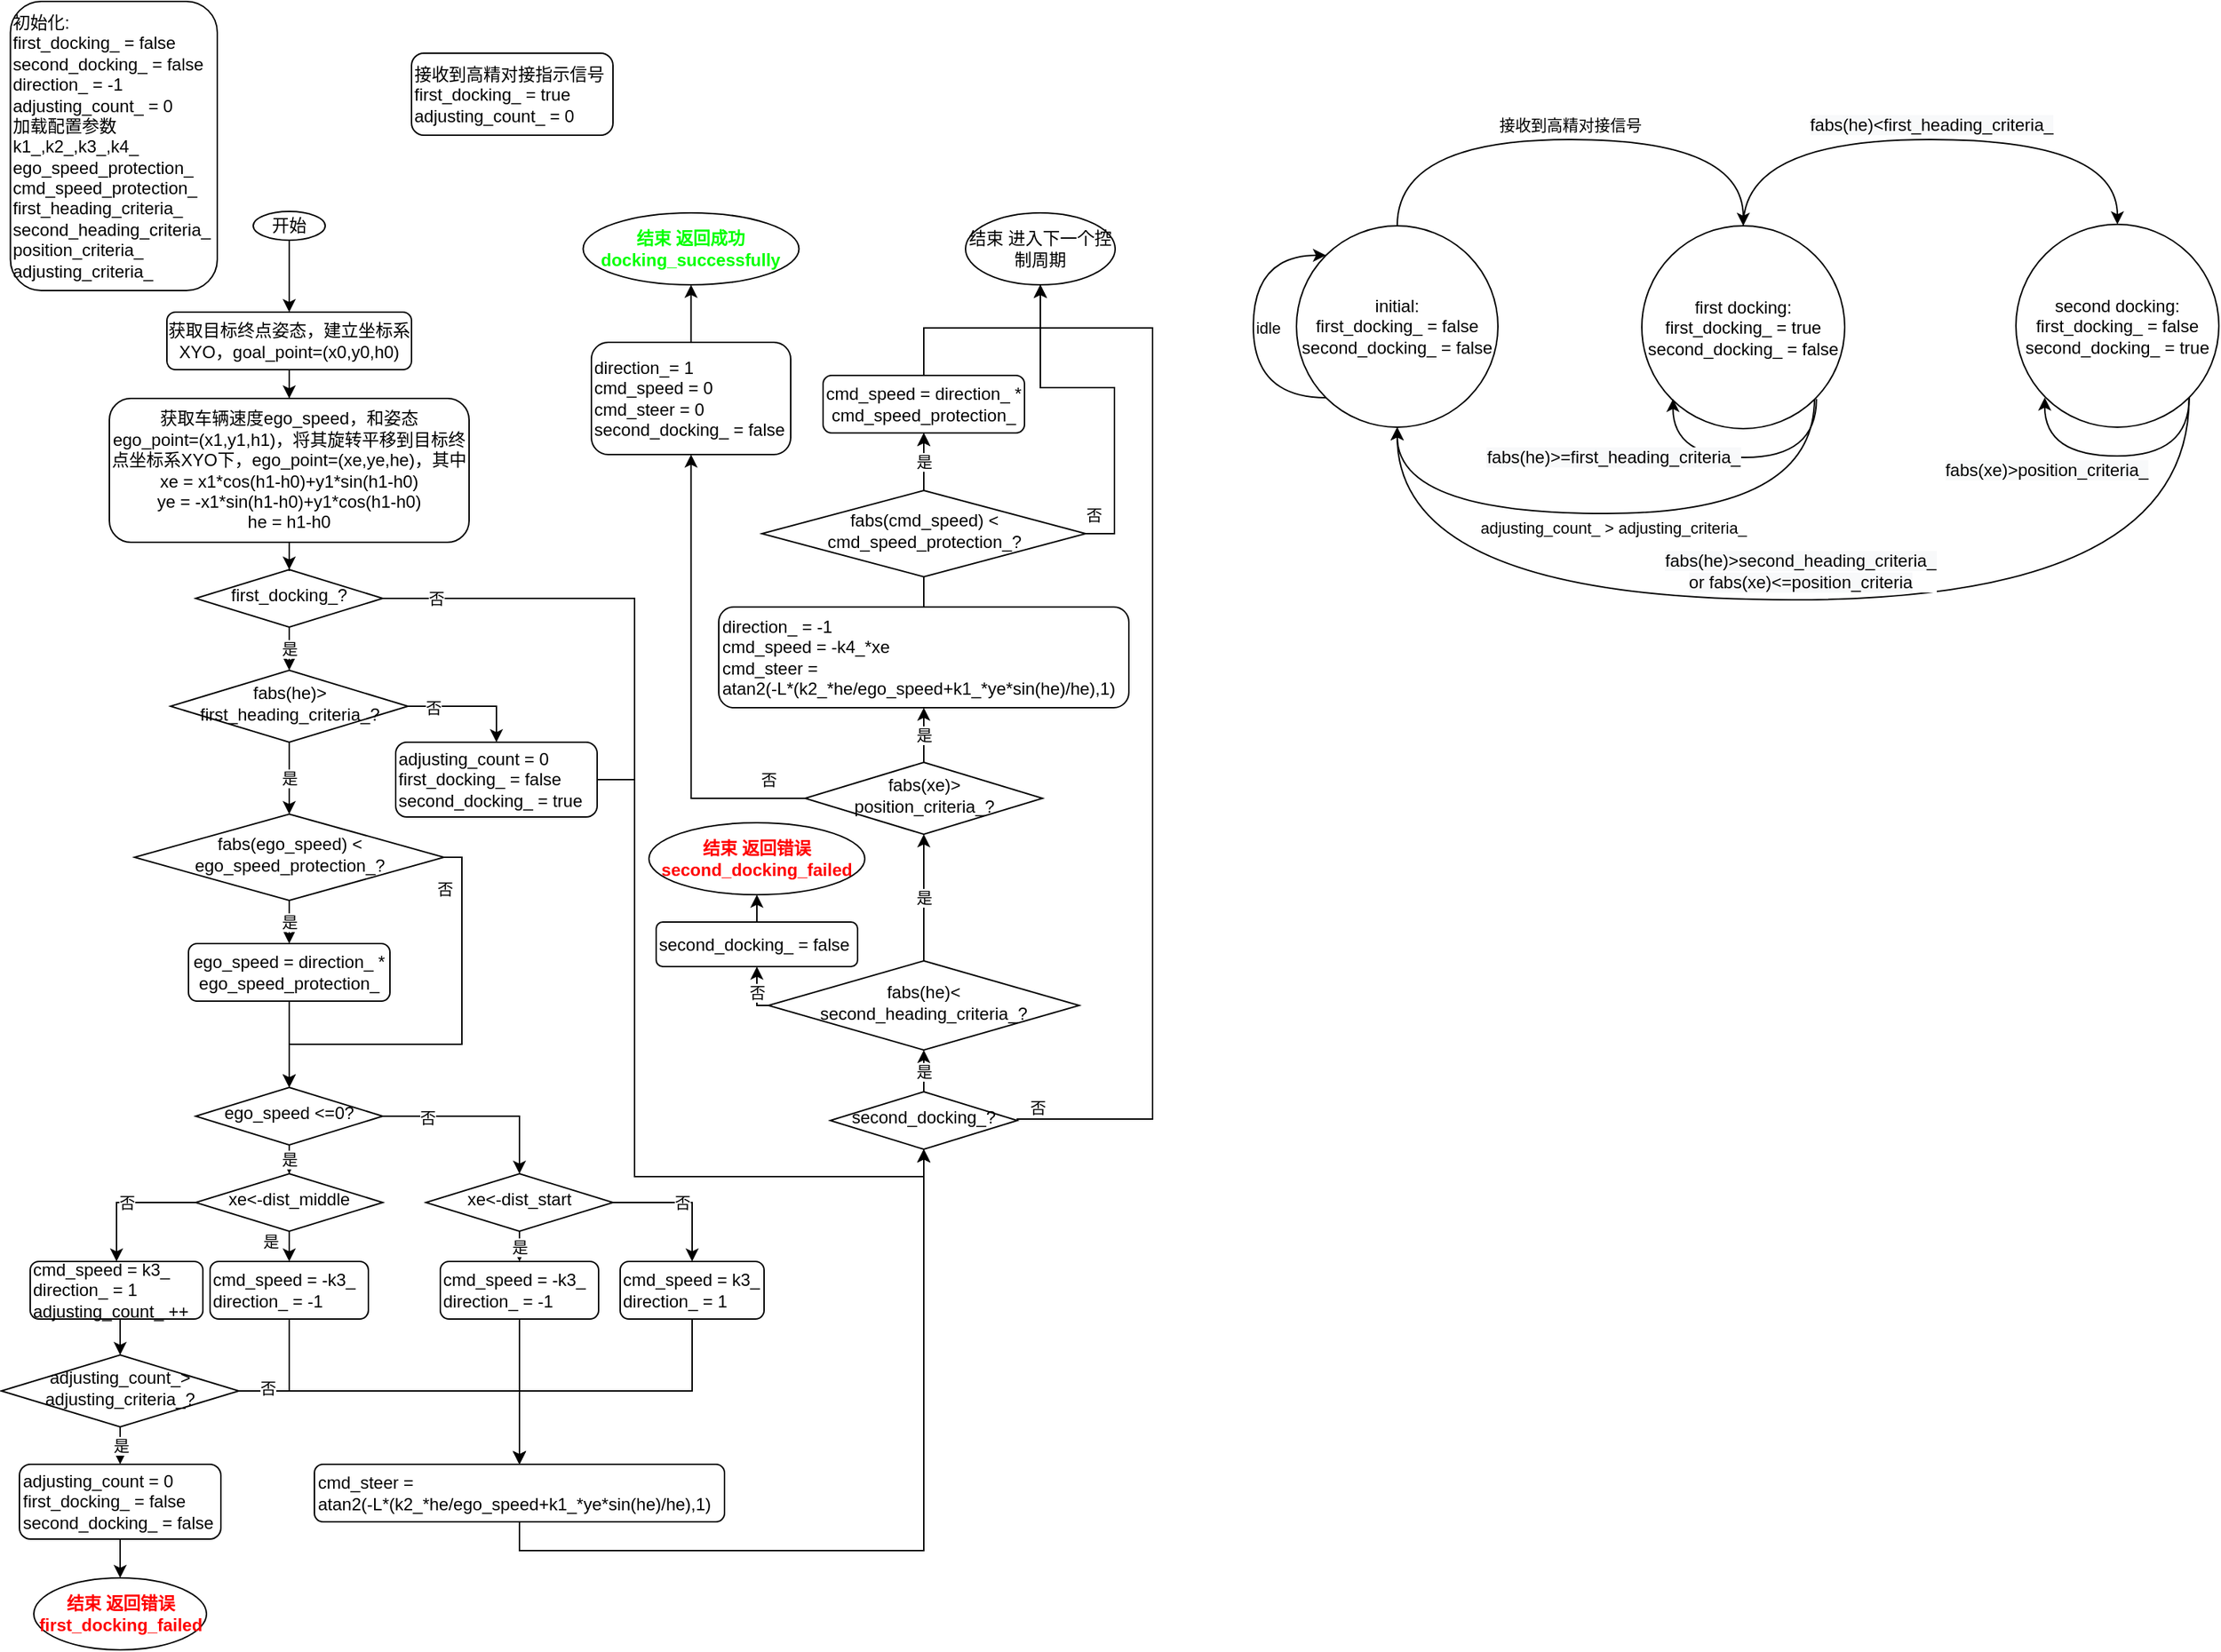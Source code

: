 <mxfile version="20.2.0" type="github">
  <diagram id="C5RBs43oDa-KdzZeNtuy" name="Page-1">
    <mxGraphModel dx="1435" dy="814" grid="1" gridSize="10" guides="1" tooltips="1" connect="1" arrows="1" fold="1" page="1" pageScale="1" pageWidth="827" pageHeight="1169" math="0" shadow="0">
      <root>
        <mxCell id="WIyWlLk6GJQsqaUBKTNV-0" />
        <mxCell id="WIyWlLk6GJQsqaUBKTNV-1" parent="WIyWlLk6GJQsqaUBKTNV-0" />
        <mxCell id="S02CySSfXvLz46jKatXd-92" style="edgeStyle=orthogonalEdgeStyle;rounded=0;orthogonalLoop=1;jettySize=auto;html=1;entryX=0.5;entryY=0;entryDx=0;entryDy=0;" edge="1" parent="WIyWlLk6GJQsqaUBKTNV-1" source="WIyWlLk6GJQsqaUBKTNV-3" target="S02CySSfXvLz46jKatXd-3">
          <mxGeometry relative="1" as="geometry" />
        </mxCell>
        <mxCell id="WIyWlLk6GJQsqaUBKTNV-3" value="获取目标终点姿态，建立坐标系XYO，goal_point=(x0,y0,h0)" style="rounded=1;whiteSpace=wrap;html=1;fontSize=12;glass=0;strokeWidth=1;shadow=0;" parent="WIyWlLk6GJQsqaUBKTNV-1" vertex="1">
          <mxGeometry x="115" y="220" width="170" height="40" as="geometry" />
        </mxCell>
        <mxCell id="S02CySSfXvLz46jKatXd-36" value="是" style="edgeStyle=orthogonalEdgeStyle;rounded=0;orthogonalLoop=1;jettySize=auto;html=1;entryX=0.5;entryY=0;entryDx=0;entryDy=0;" edge="1" parent="WIyWlLk6GJQsqaUBKTNV-1" source="S02CySSfXvLz46jKatXd-0" target="S02CySSfXvLz46jKatXd-5">
          <mxGeometry relative="1" as="geometry" />
        </mxCell>
        <mxCell id="S02CySSfXvLz46jKatXd-76" style="edgeStyle=orthogonalEdgeStyle;rounded=0;orthogonalLoop=1;jettySize=auto;html=1;exitX=1;exitY=0.5;exitDx=0;exitDy=0;entryX=0.5;entryY=1;entryDx=0;entryDy=0;" edge="1" parent="WIyWlLk6GJQsqaUBKTNV-1" source="S02CySSfXvLz46jKatXd-0" target="S02CySSfXvLz46jKatXd-22">
          <mxGeometry relative="1" as="geometry">
            <Array as="points">
              <mxPoint x="440" y="419" />
              <mxPoint x="440" y="821" />
              <mxPoint x="641" y="821" />
            </Array>
          </mxGeometry>
        </mxCell>
        <mxCell id="S02CySSfXvLz46jKatXd-81" value="否" style="edgeLabel;html=1;align=center;verticalAlign=middle;resizable=0;points=[];" vertex="1" connectable="0" parent="S02CySSfXvLz46jKatXd-76">
          <mxGeometry x="-0.908" relative="1" as="geometry">
            <mxPoint as="offset" />
          </mxGeometry>
        </mxCell>
        <mxCell id="S02CySSfXvLz46jKatXd-0" value="first_docking_?" style="rhombus;whiteSpace=wrap;html=1;shadow=0;fontFamily=Helvetica;fontSize=12;align=center;strokeWidth=1;spacing=6;spacingTop=-4;" vertex="1" parent="WIyWlLk6GJQsqaUBKTNV-1">
          <mxGeometry x="135" y="399" width="130" height="40" as="geometry" />
        </mxCell>
        <mxCell id="S02CySSfXvLz46jKatXd-1" value="开始" style="ellipse;whiteSpace=wrap;html=1;" vertex="1" parent="WIyWlLk6GJQsqaUBKTNV-1">
          <mxGeometry x="175" y="150" width="50" height="20" as="geometry" />
        </mxCell>
        <mxCell id="S02CySSfXvLz46jKatXd-35" style="edgeStyle=orthogonalEdgeStyle;rounded=0;orthogonalLoop=1;jettySize=auto;html=1;" edge="1" parent="WIyWlLk6GJQsqaUBKTNV-1" source="S02CySSfXvLz46jKatXd-3" target="S02CySSfXvLz46jKatXd-0">
          <mxGeometry relative="1" as="geometry" />
        </mxCell>
        <mxCell id="S02CySSfXvLz46jKatXd-3" value="获取车辆速度ego_speed，和姿态&lt;br&gt;ego_point=(x1,y1,h1)，将其旋转平移到目标终点坐标系XYO下，ego_point=(xe,ye,he)，其中&lt;br&gt;xe = x1*cos(h1-h0)+y1*sin(h1-h0)&lt;br&gt;ye = -x1*sin(h1-h0)+y1*cos(h1-h0)&lt;br&gt;he = h1-h0" style="rounded=1;whiteSpace=wrap;html=1;fontSize=12;glass=0;strokeWidth=1;shadow=0;" vertex="1" parent="WIyWlLk6GJQsqaUBKTNV-1">
          <mxGeometry x="75" y="280" width="250" height="100" as="geometry" />
        </mxCell>
        <mxCell id="S02CySSfXvLz46jKatXd-37" value="是" style="edgeStyle=orthogonalEdgeStyle;rounded=0;orthogonalLoop=1;jettySize=auto;html=1;" edge="1" parent="WIyWlLk6GJQsqaUBKTNV-1" source="S02CySSfXvLz46jKatXd-5" target="S02CySSfXvLz46jKatXd-17">
          <mxGeometry relative="1" as="geometry" />
        </mxCell>
        <mxCell id="S02CySSfXvLz46jKatXd-55" style="edgeStyle=orthogonalEdgeStyle;rounded=0;orthogonalLoop=1;jettySize=auto;html=1;exitX=1;exitY=0.5;exitDx=0;exitDy=0;" edge="1" parent="WIyWlLk6GJQsqaUBKTNV-1" source="S02CySSfXvLz46jKatXd-5" target="S02CySSfXvLz46jKatXd-21">
          <mxGeometry relative="1" as="geometry" />
        </mxCell>
        <mxCell id="S02CySSfXvLz46jKatXd-82" value="否" style="edgeLabel;html=1;align=center;verticalAlign=middle;resizable=0;points=[];" vertex="1" connectable="0" parent="S02CySSfXvLz46jKatXd-55">
          <mxGeometry x="-0.603" y="-1" relative="1" as="geometry">
            <mxPoint as="offset" />
          </mxGeometry>
        </mxCell>
        <mxCell id="S02CySSfXvLz46jKatXd-5" value="fabs(he)&amp;gt;&lt;br&gt;first_heading_criteria_?" style="rhombus;whiteSpace=wrap;html=1;shadow=0;fontFamily=Helvetica;fontSize=12;align=center;strokeWidth=1;spacing=6;spacingTop=-4;" vertex="1" parent="WIyWlLk6GJQsqaUBKTNV-1">
          <mxGeometry x="117.5" y="469" width="165" height="50" as="geometry" />
        </mxCell>
        <mxCell id="S02CySSfXvLz46jKatXd-40" value="是" style="edgeStyle=orthogonalEdgeStyle;rounded=0;orthogonalLoop=1;jettySize=auto;html=1;" edge="1" parent="WIyWlLk6GJQsqaUBKTNV-1" source="S02CySSfXvLz46jKatXd-6" target="S02CySSfXvLz46jKatXd-7">
          <mxGeometry relative="1" as="geometry" />
        </mxCell>
        <mxCell id="S02CySSfXvLz46jKatXd-44" style="edgeStyle=orthogonalEdgeStyle;rounded=0;orthogonalLoop=1;jettySize=auto;html=1;exitX=1;exitY=0.5;exitDx=0;exitDy=0;" edge="1" parent="WIyWlLk6GJQsqaUBKTNV-1" source="S02CySSfXvLz46jKatXd-6" target="S02CySSfXvLz46jKatXd-10">
          <mxGeometry relative="1" as="geometry" />
        </mxCell>
        <mxCell id="S02CySSfXvLz46jKatXd-84" value="否" style="edgeLabel;html=1;align=center;verticalAlign=middle;resizable=0;points=[];" vertex="1" connectable="0" parent="S02CySSfXvLz46jKatXd-44">
          <mxGeometry x="-0.548" y="-1" relative="1" as="geometry">
            <mxPoint as="offset" />
          </mxGeometry>
        </mxCell>
        <mxCell id="S02CySSfXvLz46jKatXd-6" value="ego_speed &amp;lt;=0?" style="rhombus;whiteSpace=wrap;html=1;shadow=0;fontFamily=Helvetica;fontSize=12;align=center;strokeWidth=1;spacing=6;spacingTop=-4;" vertex="1" parent="WIyWlLk6GJQsqaUBKTNV-1">
          <mxGeometry x="135" y="759" width="130" height="40" as="geometry" />
        </mxCell>
        <mxCell id="S02CySSfXvLz46jKatXd-41" value="是" style="edgeStyle=orthogonalEdgeStyle;rounded=0;orthogonalLoop=1;jettySize=auto;html=1;entryX=0.5;entryY=0;entryDx=0;entryDy=0;" edge="1" parent="WIyWlLk6GJQsqaUBKTNV-1" source="S02CySSfXvLz46jKatXd-7" target="S02CySSfXvLz46jKatXd-8">
          <mxGeometry x="-0.779" y="-12" relative="1" as="geometry">
            <mxPoint x="350" y="831" as="sourcePoint" />
            <mxPoint x="-1" as="offset" />
          </mxGeometry>
        </mxCell>
        <mxCell id="S02CySSfXvLz46jKatXd-43" value="否" style="edgeStyle=orthogonalEdgeStyle;rounded=0;orthogonalLoop=1;jettySize=auto;html=1;exitX=0;exitY=0.5;exitDx=0;exitDy=0;entryX=0.5;entryY=0;entryDx=0;entryDy=0;" edge="1" parent="WIyWlLk6GJQsqaUBKTNV-1" source="S02CySSfXvLz46jKatXd-7" target="S02CySSfXvLz46jKatXd-14">
          <mxGeometry relative="1" as="geometry" />
        </mxCell>
        <mxCell id="S02CySSfXvLz46jKatXd-7" value="xe&amp;lt;-dist_middle" style="rhombus;whiteSpace=wrap;html=1;shadow=0;fontFamily=Helvetica;fontSize=12;align=center;strokeWidth=1;spacing=6;spacingTop=-4;" vertex="1" parent="WIyWlLk6GJQsqaUBKTNV-1">
          <mxGeometry x="135" y="819" width="130" height="40" as="geometry" />
        </mxCell>
        <mxCell id="S02CySSfXvLz46jKatXd-94" style="edgeStyle=orthogonalEdgeStyle;rounded=0;orthogonalLoop=1;jettySize=auto;html=1;entryX=0.5;entryY=0;entryDx=0;entryDy=0;" edge="1" parent="WIyWlLk6GJQsqaUBKTNV-1" source="S02CySSfXvLz46jKatXd-8" target="S02CySSfXvLz46jKatXd-13">
          <mxGeometry relative="1" as="geometry">
            <Array as="points">
              <mxPoint x="200" y="970" />
              <mxPoint x="360" y="970" />
            </Array>
          </mxGeometry>
        </mxCell>
        <mxCell id="S02CySSfXvLz46jKatXd-8" value="cmd_speed = -k3_&lt;br&gt;direction_ = -1" style="rounded=1;whiteSpace=wrap;html=1;fontSize=12;glass=0;strokeWidth=1;shadow=0;align=left;" vertex="1" parent="WIyWlLk6GJQsqaUBKTNV-1">
          <mxGeometry x="145" y="880" width="110" height="40" as="geometry" />
        </mxCell>
        <mxCell id="S02CySSfXvLz46jKatXd-45" value="是" style="edgeStyle=orthogonalEdgeStyle;rounded=0;orthogonalLoop=1;jettySize=auto;html=1;exitX=0.5;exitY=1;exitDx=0;exitDy=0;" edge="1" parent="WIyWlLk6GJQsqaUBKTNV-1" source="S02CySSfXvLz46jKatXd-10" target="S02CySSfXvLz46jKatXd-19">
          <mxGeometry relative="1" as="geometry" />
        </mxCell>
        <mxCell id="S02CySSfXvLz46jKatXd-46" value="否" style="edgeStyle=orthogonalEdgeStyle;rounded=0;orthogonalLoop=1;jettySize=auto;html=1;entryX=0.5;entryY=0;entryDx=0;entryDy=0;" edge="1" parent="WIyWlLk6GJQsqaUBKTNV-1" source="S02CySSfXvLz46jKatXd-10" target="S02CySSfXvLz46jKatXd-20">
          <mxGeometry relative="1" as="geometry" />
        </mxCell>
        <mxCell id="S02CySSfXvLz46jKatXd-10" value="xe&amp;lt;-dist_start" style="rhombus;whiteSpace=wrap;html=1;shadow=0;fontFamily=Helvetica;fontSize=12;align=center;strokeWidth=1;spacing=6;spacingTop=-4;" vertex="1" parent="WIyWlLk6GJQsqaUBKTNV-1">
          <mxGeometry x="295" y="819" width="130" height="40" as="geometry" />
        </mxCell>
        <mxCell id="S02CySSfXvLz46jKatXd-64" style="edgeStyle=orthogonalEdgeStyle;rounded=0;orthogonalLoop=1;jettySize=auto;html=1;entryX=0.5;entryY=1;entryDx=0;entryDy=0;exitX=0.5;exitY=1;exitDx=0;exitDy=0;" edge="1" parent="WIyWlLk6GJQsqaUBKTNV-1" source="S02CySSfXvLz46jKatXd-13" target="S02CySSfXvLz46jKatXd-22">
          <mxGeometry relative="1" as="geometry">
            <Array as="points">
              <mxPoint x="360" y="1081" />
              <mxPoint x="641" y="1081" />
            </Array>
          </mxGeometry>
        </mxCell>
        <mxCell id="S02CySSfXvLz46jKatXd-13" value="cmd_steer = &lt;br&gt;atan2(-L*(k2_*he/ego_speed+k1_*ye*sin(he)/he),1)" style="rounded=1;whiteSpace=wrap;html=1;fontSize=12;glass=0;strokeWidth=1;shadow=0;align=left;" vertex="1" parent="WIyWlLk6GJQsqaUBKTNV-1">
          <mxGeometry x="217.5" y="1021" width="285" height="40" as="geometry" />
        </mxCell>
        <mxCell id="S02CySSfXvLz46jKatXd-98" style="edgeStyle=orthogonalEdgeStyle;rounded=0;orthogonalLoop=1;jettySize=auto;html=1;exitX=0.5;exitY=1;exitDx=0;exitDy=0;entryX=0.5;entryY=0;entryDx=0;entryDy=0;" edge="1" parent="WIyWlLk6GJQsqaUBKTNV-1" source="S02CySSfXvLz46jKatXd-14" target="S02CySSfXvLz46jKatXd-97">
          <mxGeometry relative="1" as="geometry" />
        </mxCell>
        <mxCell id="S02CySSfXvLz46jKatXd-14" value="cmd_speed = k3_&lt;br&gt;direction_ = 1&lt;br&gt;adjusting_count_ ++" style="rounded=1;whiteSpace=wrap;html=1;fontSize=12;glass=0;strokeWidth=1;shadow=0;align=left;" vertex="1" parent="WIyWlLk6GJQsqaUBKTNV-1">
          <mxGeometry x="20" y="880" width="120" height="40" as="geometry" />
        </mxCell>
        <mxCell id="S02CySSfXvLz46jKatXd-38" value="是" style="edgeStyle=orthogonalEdgeStyle;rounded=0;orthogonalLoop=1;jettySize=auto;html=1;entryX=0.5;entryY=0;entryDx=0;entryDy=0;" edge="1" parent="WIyWlLk6GJQsqaUBKTNV-1" source="S02CySSfXvLz46jKatXd-17" target="S02CySSfXvLz46jKatXd-18">
          <mxGeometry relative="1" as="geometry" />
        </mxCell>
        <mxCell id="S02CySSfXvLz46jKatXd-56" style="edgeStyle=orthogonalEdgeStyle;rounded=0;orthogonalLoop=1;jettySize=auto;html=1;exitX=1;exitY=0.5;exitDx=0;exitDy=0;" edge="1" parent="WIyWlLk6GJQsqaUBKTNV-1" source="S02CySSfXvLz46jKatXd-17">
          <mxGeometry relative="1" as="geometry">
            <mxPoint x="200" y="759" as="targetPoint" />
            <Array as="points">
              <mxPoint x="320" y="599" />
              <mxPoint x="320" y="729" />
              <mxPoint x="200" y="729" />
            </Array>
          </mxGeometry>
        </mxCell>
        <mxCell id="S02CySSfXvLz46jKatXd-83" value="否" style="edgeLabel;html=1;align=center;verticalAlign=middle;resizable=0;points=[];" vertex="1" connectable="0" parent="S02CySSfXvLz46jKatXd-56">
          <mxGeometry x="-0.704" y="3" relative="1" as="geometry">
            <mxPoint x="-15" y="-9" as="offset" />
          </mxGeometry>
        </mxCell>
        <mxCell id="S02CySSfXvLz46jKatXd-17" value="fabs(ego_speed) &amp;lt; ego_speed_protection_?" style="rhombus;whiteSpace=wrap;html=1;shadow=0;fontFamily=Helvetica;fontSize=12;align=center;strokeWidth=1;spacing=6;spacingTop=-4;" vertex="1" parent="WIyWlLk6GJQsqaUBKTNV-1">
          <mxGeometry x="92.5" y="569" width="215" height="60" as="geometry" />
        </mxCell>
        <mxCell id="S02CySSfXvLz46jKatXd-39" style="edgeStyle=orthogonalEdgeStyle;rounded=0;orthogonalLoop=1;jettySize=auto;html=1;" edge="1" parent="WIyWlLk6GJQsqaUBKTNV-1" source="S02CySSfXvLz46jKatXd-18" target="S02CySSfXvLz46jKatXd-6">
          <mxGeometry relative="1" as="geometry" />
        </mxCell>
        <mxCell id="S02CySSfXvLz46jKatXd-18" value="ego_speed = direction_ * ego_speed_protection_" style="rounded=1;whiteSpace=wrap;html=1;fontSize=12;glass=0;strokeWidth=1;shadow=0;" vertex="1" parent="WIyWlLk6GJQsqaUBKTNV-1">
          <mxGeometry x="130" y="659" width="140" height="40" as="geometry" />
        </mxCell>
        <mxCell id="S02CySSfXvLz46jKatXd-52" style="edgeStyle=orthogonalEdgeStyle;rounded=0;orthogonalLoop=1;jettySize=auto;html=1;" edge="1" parent="WIyWlLk6GJQsqaUBKTNV-1" source="S02CySSfXvLz46jKatXd-19" target="S02CySSfXvLz46jKatXd-13">
          <mxGeometry relative="1" as="geometry" />
        </mxCell>
        <mxCell id="S02CySSfXvLz46jKatXd-19" value="cmd_speed = -k3_&lt;br&gt;direction_ = -1" style="rounded=1;whiteSpace=wrap;html=1;fontSize=12;glass=0;strokeWidth=1;shadow=0;align=left;" vertex="1" parent="WIyWlLk6GJQsqaUBKTNV-1">
          <mxGeometry x="305" y="880" width="110" height="40" as="geometry" />
        </mxCell>
        <mxCell id="S02CySSfXvLz46jKatXd-96" style="edgeStyle=orthogonalEdgeStyle;rounded=0;orthogonalLoop=1;jettySize=auto;html=1;entryX=0.5;entryY=0;entryDx=0;entryDy=0;" edge="1" parent="WIyWlLk6GJQsqaUBKTNV-1" source="S02CySSfXvLz46jKatXd-20" target="S02CySSfXvLz46jKatXd-13">
          <mxGeometry relative="1" as="geometry">
            <Array as="points">
              <mxPoint x="480" y="970" />
              <mxPoint x="360" y="970" />
            </Array>
          </mxGeometry>
        </mxCell>
        <mxCell id="S02CySSfXvLz46jKatXd-20" value="cmd_speed = k3_&lt;br&gt;direction_ = 1" style="rounded=1;whiteSpace=wrap;html=1;fontSize=12;glass=0;strokeWidth=1;shadow=0;align=left;" vertex="1" parent="WIyWlLk6GJQsqaUBKTNV-1">
          <mxGeometry x="430" y="880" width="100" height="40" as="geometry" />
        </mxCell>
        <mxCell id="S02CySSfXvLz46jKatXd-75" style="edgeStyle=orthogonalEdgeStyle;rounded=0;orthogonalLoop=1;jettySize=auto;html=1;entryX=0.5;entryY=1;entryDx=0;entryDy=0;exitX=1;exitY=0.5;exitDx=0;exitDy=0;" edge="1" parent="WIyWlLk6GJQsqaUBKTNV-1" source="S02CySSfXvLz46jKatXd-21" target="S02CySSfXvLz46jKatXd-22">
          <mxGeometry relative="1" as="geometry">
            <Array as="points">
              <mxPoint x="440" y="545" />
              <mxPoint x="440" y="821" />
              <mxPoint x="641" y="821" />
            </Array>
          </mxGeometry>
        </mxCell>
        <mxCell id="S02CySSfXvLz46jKatXd-21" value="adjusting_count = 0&lt;br&gt;first_docking_ = false&lt;br&gt;second_docking_ = true" style="rounded=1;whiteSpace=wrap;html=1;fontSize=12;glass=0;strokeWidth=1;shadow=0;align=left;" vertex="1" parent="WIyWlLk6GJQsqaUBKTNV-1">
          <mxGeometry x="274" y="519" width="140" height="52" as="geometry" />
        </mxCell>
        <mxCell id="S02CySSfXvLz46jKatXd-67" value="是" style="edgeStyle=orthogonalEdgeStyle;rounded=0;orthogonalLoop=1;jettySize=auto;html=1;exitX=0.5;exitY=0;exitDx=0;exitDy=0;entryX=0.5;entryY=1;entryDx=0;entryDy=0;" edge="1" parent="WIyWlLk6GJQsqaUBKTNV-1" source="S02CySSfXvLz46jKatXd-22" target="S02CySSfXvLz46jKatXd-104">
          <mxGeometry relative="1" as="geometry" />
        </mxCell>
        <mxCell id="S02CySSfXvLz46jKatXd-79" value="否" style="edgeStyle=orthogonalEdgeStyle;rounded=0;orthogonalLoop=1;jettySize=auto;html=1;exitX=1;exitY=0.5;exitDx=0;exitDy=0;entryX=0.5;entryY=1;entryDx=0;entryDy=0;" edge="1" parent="WIyWlLk6GJQsqaUBKTNV-1" source="S02CySSfXvLz46jKatXd-22" target="S02CySSfXvLz46jKatXd-71">
          <mxGeometry x="-0.962" y="8" relative="1" as="geometry">
            <mxPoint x="790" y="201" as="targetPoint" />
            <Array as="points">
              <mxPoint x="800" y="781" />
              <mxPoint x="800" y="231" />
              <mxPoint x="722" y="231" />
            </Array>
            <mxPoint as="offset" />
          </mxGeometry>
        </mxCell>
        <mxCell id="S02CySSfXvLz46jKatXd-22" value="second_docking_?" style="rhombus;whiteSpace=wrap;html=1;shadow=0;fontFamily=Helvetica;fontSize=12;align=center;strokeWidth=1;spacing=6;spacingTop=-4;" vertex="1" parent="WIyWlLk6GJQsqaUBKTNV-1">
          <mxGeometry x="576" y="762" width="130" height="40" as="geometry" />
        </mxCell>
        <mxCell id="S02CySSfXvLz46jKatXd-68" value="是" style="edgeStyle=orthogonalEdgeStyle;rounded=0;orthogonalLoop=1;jettySize=auto;html=1;exitX=0.5;exitY=0;exitDx=0;exitDy=0;" edge="1" parent="WIyWlLk6GJQsqaUBKTNV-1" source="S02CySSfXvLz46jKatXd-23" target="S02CySSfXvLz46jKatXd-25">
          <mxGeometry relative="1" as="geometry" />
        </mxCell>
        <mxCell id="S02CySSfXvLz46jKatXd-74" value="否" style="edgeStyle=orthogonalEdgeStyle;rounded=0;orthogonalLoop=1;jettySize=auto;html=1;exitX=0;exitY=0.5;exitDx=0;exitDy=0;entryX=0.5;entryY=1;entryDx=0;entryDy=0;" edge="1" parent="WIyWlLk6GJQsqaUBKTNV-1" source="S02CySSfXvLz46jKatXd-23" target="S02CySSfXvLz46jKatXd-73">
          <mxGeometry x="-0.837" y="-13" relative="1" as="geometry">
            <mxPoint x="477.47" y="391" as="targetPoint" />
            <mxPoint as="offset" />
          </mxGeometry>
        </mxCell>
        <mxCell id="S02CySSfXvLz46jKatXd-23" value="fabs(xe)&amp;gt;&lt;br&gt;position_criteria_?" style="rhombus;whiteSpace=wrap;html=1;shadow=0;fontFamily=Helvetica;fontSize=12;align=center;strokeWidth=1;spacing=6;spacingTop=-4;" vertex="1" parent="WIyWlLk6GJQsqaUBKTNV-1">
          <mxGeometry x="558.5" y="533" width="165" height="50" as="geometry" />
        </mxCell>
        <mxCell id="S02CySSfXvLz46jKatXd-69" style="edgeStyle=orthogonalEdgeStyle;rounded=0;orthogonalLoop=1;jettySize=auto;html=1;exitX=0.5;exitY=0;exitDx=0;exitDy=0;" edge="1" parent="WIyWlLk6GJQsqaUBKTNV-1" source="S02CySSfXvLz46jKatXd-25" target="S02CySSfXvLz46jKatXd-28">
          <mxGeometry relative="1" as="geometry" />
        </mxCell>
        <mxCell id="S02CySSfXvLz46jKatXd-25" value="direction_ = -1&lt;br&gt;cmd_speed = -k4_*xe&lt;br&gt;cmd_steer = &lt;br&gt;atan2(-L*(k2_*he/ego_speed+k1_*ye*sin(he)/he),1)" style="rounded=1;whiteSpace=wrap;html=1;fontSize=12;glass=0;strokeWidth=1;shadow=0;align=left;" vertex="1" parent="WIyWlLk6GJQsqaUBKTNV-1">
          <mxGeometry x="498.5" y="425" width="285" height="70" as="geometry" />
        </mxCell>
        <mxCell id="S02CySSfXvLz46jKatXd-87" value="是" style="edgeStyle=orthogonalEdgeStyle;rounded=0;orthogonalLoop=1;jettySize=auto;html=1;" edge="1" parent="WIyWlLk6GJQsqaUBKTNV-1" source="S02CySSfXvLz46jKatXd-27" target="S02CySSfXvLz46jKatXd-28">
          <mxGeometry relative="1" as="geometry" />
        </mxCell>
        <mxCell id="S02CySSfXvLz46jKatXd-110" value="否" style="edgeStyle=orthogonalEdgeStyle;rounded=0;orthogonalLoop=1;jettySize=auto;html=1;exitX=1;exitY=0.5;exitDx=0;exitDy=0;fontColor=#000000;entryX=0.5;entryY=1;entryDx=0;entryDy=0;" edge="1" parent="WIyWlLk6GJQsqaUBKTNV-1" source="S02CySSfXvLz46jKatXd-27" target="S02CySSfXvLz46jKatXd-71">
          <mxGeometry x="-0.953" y="13" relative="1" as="geometry">
            <mxPoint x="720" y="171" as="targetPoint" />
            <mxPoint as="offset" />
          </mxGeometry>
        </mxCell>
        <mxCell id="S02CySSfXvLz46jKatXd-27" value="fabs(cmd_speed) &amp;lt; cmd_speed_protection_?" style="rhombus;whiteSpace=wrap;html=1;shadow=0;fontFamily=Helvetica;fontSize=12;align=center;strokeWidth=1;spacing=6;spacingTop=-4;" vertex="1" parent="WIyWlLk6GJQsqaUBKTNV-1">
          <mxGeometry x="528.5" y="344" width="225" height="60" as="geometry" />
        </mxCell>
        <mxCell id="S02CySSfXvLz46jKatXd-113" style="edgeStyle=orthogonalEdgeStyle;rounded=0;orthogonalLoop=1;jettySize=auto;html=1;entryX=0.5;entryY=1;entryDx=0;entryDy=0;fontColor=#00FF00;" edge="1" parent="WIyWlLk6GJQsqaUBKTNV-1" source="S02CySSfXvLz46jKatXd-28" target="S02CySSfXvLz46jKatXd-71">
          <mxGeometry relative="1" as="geometry">
            <Array as="points">
              <mxPoint x="641" y="231" />
              <mxPoint x="722" y="231" />
            </Array>
          </mxGeometry>
        </mxCell>
        <mxCell id="S02CySSfXvLz46jKatXd-28" value="cmd_speed = direction_ * cmd_speed_protection_" style="rounded=1;whiteSpace=wrap;html=1;fontSize=12;glass=0;strokeWidth=1;shadow=0;" vertex="1" parent="WIyWlLk6GJQsqaUBKTNV-1">
          <mxGeometry x="571" y="264" width="140" height="40" as="geometry" />
        </mxCell>
        <mxCell id="S02CySSfXvLz46jKatXd-47" style="edgeStyle=orthogonalEdgeStyle;rounded=0;orthogonalLoop=1;jettySize=auto;html=1;exitX=0.5;exitY=1;exitDx=0;exitDy=0;" edge="1" parent="WIyWlLk6GJQsqaUBKTNV-1">
          <mxGeometry relative="1" as="geometry">
            <mxPoint x="324" y="920" as="sourcePoint" />
            <mxPoint x="324" y="920" as="targetPoint" />
          </mxGeometry>
        </mxCell>
        <mxCell id="S02CySSfXvLz46jKatXd-62" value="初始化:&lt;br&gt;first_docking_ = false&lt;br&gt;second_docking_ = false&lt;br&gt;direction_ = -1&lt;br&gt;adjusting_count_ = 0&lt;br&gt;加载配置参数&lt;br&gt;k1_,k2_,k3_,k4_&lt;br&gt;ego_speed_protection_&lt;br&gt;cmd_speed_protection_&lt;br&gt;first_heading_criteria_&lt;br&gt;second_heading_criteria_&lt;br&gt;position_criteria_&lt;br&gt;adjusting_criteria_" style="rounded=1;whiteSpace=wrap;html=1;fontSize=12;glass=0;strokeWidth=1;shadow=0;align=left;" vertex="1" parent="WIyWlLk6GJQsqaUBKTNV-1">
          <mxGeometry x="6.25" y="4" width="143.75" height="201" as="geometry" />
        </mxCell>
        <mxCell id="S02CySSfXvLz46jKatXd-71" value="结束 进入下一个控制周期" style="ellipse;whiteSpace=wrap;html=1;" vertex="1" parent="WIyWlLk6GJQsqaUBKTNV-1">
          <mxGeometry x="670" y="151" width="104" height="50" as="geometry" />
        </mxCell>
        <mxCell id="S02CySSfXvLz46jKatXd-112" style="edgeStyle=orthogonalEdgeStyle;rounded=0;orthogonalLoop=1;jettySize=auto;html=1;exitX=0.5;exitY=0;exitDx=0;exitDy=0;entryX=0.5;entryY=1;entryDx=0;entryDy=0;fontColor=#00FF00;" edge="1" parent="WIyWlLk6GJQsqaUBKTNV-1" source="S02CySSfXvLz46jKatXd-73" target="S02CySSfXvLz46jKatXd-111">
          <mxGeometry relative="1" as="geometry" />
        </mxCell>
        <mxCell id="S02CySSfXvLz46jKatXd-73" value="direction_= 1&lt;br&gt;cmd_speed = 0&lt;br&gt;cmd_steer = 0&lt;br&gt;second_docking_ = false" style="rounded=1;whiteSpace=wrap;html=1;fontSize=12;glass=0;strokeWidth=1;shadow=0;align=left;" vertex="1" parent="WIyWlLk6GJQsqaUBKTNV-1">
          <mxGeometry x="410" y="241" width="138.5" height="78" as="geometry" />
        </mxCell>
        <mxCell id="S02CySSfXvLz46jKatXd-89" style="edgeStyle=orthogonalEdgeStyle;rounded=0;orthogonalLoop=1;jettySize=auto;html=1;" edge="1" parent="WIyWlLk6GJQsqaUBKTNV-1" source="S02CySSfXvLz46jKatXd-1" target="WIyWlLk6GJQsqaUBKTNV-3">
          <mxGeometry relative="1" as="geometry">
            <mxPoint x="200" y="101" as="targetPoint" />
            <mxPoint x="200" y="78" as="sourcePoint" />
          </mxGeometry>
        </mxCell>
        <mxCell id="S02CySSfXvLz46jKatXd-93" value="接收到高精对接指示信号&lt;br&gt;first_docking_ = true&lt;br&gt;adjusting_count_ = 0" style="rounded=1;whiteSpace=wrap;html=1;fontSize=12;glass=0;strokeWidth=1;shadow=0;align=left;" vertex="1" parent="WIyWlLk6GJQsqaUBKTNV-1">
          <mxGeometry x="285" y="40" width="140" height="57" as="geometry" />
        </mxCell>
        <mxCell id="S02CySSfXvLz46jKatXd-99" style="edgeStyle=orthogonalEdgeStyle;rounded=0;orthogonalLoop=1;jettySize=auto;html=1;exitX=1;exitY=0.5;exitDx=0;exitDy=0;entryX=0.5;entryY=0;entryDx=0;entryDy=0;" edge="1" parent="WIyWlLk6GJQsqaUBKTNV-1" source="S02CySSfXvLz46jKatXd-97" target="S02CySSfXvLz46jKatXd-13">
          <mxGeometry relative="1" as="geometry">
            <Array as="points">
              <mxPoint x="165" y="970" />
              <mxPoint x="360" y="970" />
            </Array>
          </mxGeometry>
        </mxCell>
        <mxCell id="S02CySSfXvLz46jKatXd-132" value="否" style="edgeLabel;html=1;align=center;verticalAlign=middle;resizable=0;points=[];fontColor=#000000;" vertex="1" connectable="0" parent="S02CySSfXvLz46jKatXd-99">
          <mxGeometry x="-0.839" y="2" relative="1" as="geometry">
            <mxPoint as="offset" />
          </mxGeometry>
        </mxCell>
        <mxCell id="S02CySSfXvLz46jKatXd-133" value="是" style="edgeStyle=orthogonalEdgeStyle;curved=1;rounded=0;orthogonalLoop=1;jettySize=auto;html=1;exitX=0.5;exitY=1;exitDx=0;exitDy=0;entryX=0.5;entryY=0;entryDx=0;entryDy=0;fontColor=#000000;" edge="1" parent="WIyWlLk6GJQsqaUBKTNV-1" source="S02CySSfXvLz46jKatXd-97" target="S02CySSfXvLz46jKatXd-131">
          <mxGeometry relative="1" as="geometry" />
        </mxCell>
        <mxCell id="S02CySSfXvLz46jKatXd-97" value="adjusting_count_&amp;gt;&lt;br&gt;adjusting_criteria_?" style="rhombus;whiteSpace=wrap;html=1;shadow=0;fontFamily=Helvetica;fontSize=12;align=center;strokeWidth=1;spacing=6;spacingTop=-4;" vertex="1" parent="WIyWlLk6GJQsqaUBKTNV-1">
          <mxGeometry y="945" width="165" height="50" as="geometry" />
        </mxCell>
        <mxCell id="S02CySSfXvLz46jKatXd-101" value="&lt;span style=&quot;text-align: left;&quot;&gt;结束 返回错误&lt;/span&gt;&lt;br style=&quot;text-align: left;&quot;&gt;&lt;span style=&quot;text-align: left;&quot;&gt;first_docking_failed&lt;/span&gt;" style="ellipse;whiteSpace=wrap;html=1;fontColor=#FF0000;fontStyle=1" vertex="1" parent="WIyWlLk6GJQsqaUBKTNV-1">
          <mxGeometry x="22.5" y="1100" width="120" height="50" as="geometry" />
        </mxCell>
        <mxCell id="S02CySSfXvLz46jKatXd-105" value="&lt;font color=&quot;#000000&quot;&gt;是&lt;/font&gt;" style="edgeStyle=orthogonalEdgeStyle;rounded=0;orthogonalLoop=1;jettySize=auto;html=1;entryX=0.5;entryY=1;entryDx=0;entryDy=0;fontColor=#FF0000;" edge="1" parent="WIyWlLk6GJQsqaUBKTNV-1" source="S02CySSfXvLz46jKatXd-104" target="S02CySSfXvLz46jKatXd-23">
          <mxGeometry relative="1" as="geometry" />
        </mxCell>
        <mxCell id="S02CySSfXvLz46jKatXd-107" value="否" style="edgeStyle=orthogonalEdgeStyle;rounded=0;orthogonalLoop=1;jettySize=auto;html=1;exitX=0;exitY=0.5;exitDx=0;exitDy=0;entryX=0.5;entryY=1;entryDx=0;entryDy=0;fontColor=#000000;" edge="1" parent="WIyWlLk6GJQsqaUBKTNV-1" source="S02CySSfXvLz46jKatXd-104" target="S02CySSfXvLz46jKatXd-135">
          <mxGeometry relative="1" as="geometry">
            <Array as="points">
              <mxPoint x="525" y="702" />
            </Array>
          </mxGeometry>
        </mxCell>
        <mxCell id="S02CySSfXvLz46jKatXd-104" value="fabs(he)&amp;lt;&lt;br&gt;second_heading_criteria_?" style="rhombus;whiteSpace=wrap;html=1;shadow=0;fontFamily=Helvetica;fontSize=12;align=center;strokeWidth=1;spacing=6;spacingTop=-4;" vertex="1" parent="WIyWlLk6GJQsqaUBKTNV-1">
          <mxGeometry x="533" y="671" width="216" height="62" as="geometry" />
        </mxCell>
        <mxCell id="S02CySSfXvLz46jKatXd-106" value="&lt;span style=&quot;text-align: left;&quot;&gt;结束 返回错误&lt;/span&gt;&lt;br style=&quot;text-align: left;&quot;&gt;&lt;span style=&quot;text-align: left;&quot;&gt;second_docking_failed&lt;/span&gt;" style="ellipse;whiteSpace=wrap;html=1;fontColor=#FF0000;fontStyle=1" vertex="1" parent="WIyWlLk6GJQsqaUBKTNV-1">
          <mxGeometry x="450" y="575" width="150" height="50" as="geometry" />
        </mxCell>
        <mxCell id="S02CySSfXvLz46jKatXd-111" value="&lt;font color=&quot;#00ff00&quot;&gt;&lt;span style=&quot;text-align: left;&quot;&gt;结束 返回成功&lt;/span&gt;&lt;br style=&quot;text-align: left;&quot;&gt;&lt;span style=&quot;text-align: left;&quot;&gt;docking_successfully&lt;/span&gt;&lt;/font&gt;" style="ellipse;whiteSpace=wrap;html=1;fontColor=#FF0000;fontStyle=1" vertex="1" parent="WIyWlLk6GJQsqaUBKTNV-1">
          <mxGeometry x="404.25" y="151" width="150" height="50" as="geometry" />
        </mxCell>
        <mxCell id="S02CySSfXvLz46jKatXd-119" value="接收到高精对接信号" style="edgeStyle=orthogonalEdgeStyle;rounded=0;orthogonalLoop=1;jettySize=auto;html=1;exitX=0.5;exitY=0;exitDx=0;exitDy=0;entryX=0.5;entryY=0;entryDx=0;entryDy=0;fontColor=#000000;curved=1;" edge="1" parent="WIyWlLk6GJQsqaUBKTNV-1" source="S02CySSfXvLz46jKatXd-115" target="S02CySSfXvLz46jKatXd-116">
          <mxGeometry x="-0.002" y="10" relative="1" as="geometry">
            <Array as="points">
              <mxPoint x="970" y="100" />
              <mxPoint x="1211" y="100" />
            </Array>
            <mxPoint as="offset" />
          </mxGeometry>
        </mxCell>
        <mxCell id="S02CySSfXvLz46jKatXd-115" value="&lt;font color=&quot;#000000&quot;&gt;initial:&lt;br&gt;&lt;/font&gt;&lt;span style=&quot;color: rgb(0, 0, 0); text-align: left;&quot;&gt;first_docking_ = false&lt;/span&gt;&lt;br style=&quot;color: rgb(0, 0, 0); text-align: left;&quot;&gt;&lt;span style=&quot;color: rgb(0, 0, 0); text-align: left;&quot;&gt;second_docking_ = false&lt;/span&gt;&lt;font color=&quot;#000000&quot;&gt;&lt;br&gt;&lt;/font&gt;" style="ellipse;whiteSpace=wrap;html=1;aspect=fixed;fontColor=#00FF00;" vertex="1" parent="WIyWlLk6GJQsqaUBKTNV-1">
          <mxGeometry x="900" y="160" width="140" height="140" as="geometry" />
        </mxCell>
        <mxCell id="S02CySSfXvLz46jKatXd-122" value="adjusting_count_ &amp;gt; adjusting_criteria_" style="edgeStyle=orthogonalEdgeStyle;curved=1;rounded=0;orthogonalLoop=1;jettySize=auto;html=1;entryX=0.5;entryY=1;entryDx=0;entryDy=0;fontColor=#000000;" edge="1" parent="WIyWlLk6GJQsqaUBKTNV-1" target="S02CySSfXvLz46jKatXd-115">
          <mxGeometry x="0.023" y="10" relative="1" as="geometry">
            <mxPoint x="1260" y="280" as="sourcePoint" />
            <Array as="points">
              <mxPoint x="1260" y="360" />
              <mxPoint x="970" y="360" />
            </Array>
            <mxPoint as="offset" />
          </mxGeometry>
        </mxCell>
        <mxCell id="S02CySSfXvLz46jKatXd-124" value="&lt;span style=&quot;color: rgb(0, 0, 0); font-family: Helvetica; font-size: 12px; font-style: normal; font-variant-ligatures: normal; font-variant-caps: normal; font-weight: 400; letter-spacing: normal; orphans: 2; text-align: center; text-indent: 0px; text-transform: none; widows: 2; word-spacing: 0px; -webkit-text-stroke-width: 0px; background-color: rgb(248, 249, 250); text-decoration-thickness: initial; text-decoration-style: initial; text-decoration-color: initial; float: none; display: inline !important;&quot;&gt;fabs(he)&amp;lt;&lt;/span&gt;&lt;span style=&quot;color: rgb(0, 0, 0); font-family: Helvetica; font-size: 12px; font-style: normal; font-variant-ligatures: normal; font-variant-caps: normal; font-weight: 400; letter-spacing: normal; orphans: 2; text-align: center; text-indent: 0px; text-transform: none; widows: 2; word-spacing: 0px; -webkit-text-stroke-width: 0px; background-color: rgb(248, 249, 250); text-decoration-thickness: initial; text-decoration-style: initial; text-decoration-color: initial; float: none; display: inline !important;&quot;&gt;first_heading_criteria_&lt;/span&gt;" style="edgeStyle=orthogonalEdgeStyle;curved=1;rounded=0;orthogonalLoop=1;jettySize=auto;html=1;entryX=0.5;entryY=0;entryDx=0;entryDy=0;fontColor=#000000;exitX=0.5;exitY=0;exitDx=0;exitDy=0;" edge="1" parent="WIyWlLk6GJQsqaUBKTNV-1" source="S02CySSfXvLz46jKatXd-116" target="S02CySSfXvLz46jKatXd-123">
          <mxGeometry x="-0.0" y="10" relative="1" as="geometry">
            <Array as="points">
              <mxPoint x="1211" y="100" />
              <mxPoint x="1471" y="100" />
            </Array>
            <mxPoint x="1" as="offset" />
          </mxGeometry>
        </mxCell>
        <mxCell id="S02CySSfXvLz46jKatXd-116" value="&lt;font color=&quot;#000000&quot;&gt;first&amp;nbsp;docking:&lt;br&gt;&lt;/font&gt;&lt;span style=&quot;color: rgb(0, 0, 0); text-align: left;&quot;&gt;first_docking_ = true&lt;/span&gt;&lt;br style=&quot;color: rgb(0, 0, 0); text-align: left;&quot;&gt;&lt;span style=&quot;color: rgb(0, 0, 0); text-align: left;&quot;&gt;second_docking_ = false&lt;/span&gt;&lt;font color=&quot;#000000&quot;&gt;&lt;br&gt;&lt;/font&gt;" style="ellipse;whiteSpace=wrap;html=1;aspect=fixed;fontColor=#00FF00;" vertex="1" parent="WIyWlLk6GJQsqaUBKTNV-1">
          <mxGeometry x="1140" y="160" width="141" height="141" as="geometry" />
        </mxCell>
        <mxCell id="S02CySSfXvLz46jKatXd-121" value="&lt;span style=&quot;font-size: 12px; background-color: rgb(248, 249, 250);&quot;&gt;fabs(he)&amp;gt;=f&lt;/span&gt;&lt;span style=&quot;font-size: 12px; background-color: rgb(248, 249, 250);&quot;&gt;irst_heading_criteria_&lt;/span&gt;" style="edgeStyle=orthogonalEdgeStyle;curved=1;rounded=0;orthogonalLoop=1;jettySize=auto;html=1;exitX=1;exitY=1;exitDx=0;exitDy=0;entryX=0;entryY=1;entryDx=0;entryDy=0;fontColor=#000000;" edge="1" parent="WIyWlLk6GJQsqaUBKTNV-1">
          <mxGeometry x="0.551" y="42" relative="1" as="geometry">
            <mxPoint x="1261.351" y="280.351" as="sourcePoint" />
            <mxPoint x="1161.649" y="280.351" as="targetPoint" />
            <Array as="points">
              <mxPoint x="1261" y="321" />
              <mxPoint x="1162" y="321" />
            </Array>
            <mxPoint as="offset" />
          </mxGeometry>
        </mxCell>
        <mxCell id="S02CySSfXvLz46jKatXd-127" value="&lt;span style=&quot;font-size: 12px; background-color: rgb(248, 249, 250);&quot;&gt;fabs(he)&amp;gt;&lt;/span&gt;&lt;span style=&quot;font-size: 12px; background-color: rgb(248, 249, 250);&quot;&gt;second_heading_criteria_ &lt;br&gt;or fabs(xe)&amp;lt;=position_criteria&lt;br&gt;&lt;/span&gt;" style="edgeStyle=orthogonalEdgeStyle;curved=1;rounded=0;orthogonalLoop=1;jettySize=auto;html=1;exitX=1;exitY=1;exitDx=0;exitDy=0;entryX=0.5;entryY=1;entryDx=0;entryDy=0;fontColor=#000000;" edge="1" parent="WIyWlLk6GJQsqaUBKTNV-1" source="S02CySSfXvLz46jKatXd-123" target="S02CySSfXvLz46jKatXd-115">
          <mxGeometry x="0.014" y="-20" relative="1" as="geometry">
            <Array as="points">
              <mxPoint x="1520" y="420" />
              <mxPoint x="970" y="420" />
            </Array>
            <mxPoint as="offset" />
          </mxGeometry>
        </mxCell>
        <mxCell id="S02CySSfXvLz46jKatXd-123" value="&lt;font color=&quot;#000000&quot;&gt;second docking:&lt;br&gt;&lt;/font&gt;&lt;span style=&quot;color: rgb(0, 0, 0); text-align: left;&quot;&gt;first_docking_ = false&lt;/span&gt;&lt;br style=&quot;color: rgb(0, 0, 0); text-align: left;&quot;&gt;&lt;span style=&quot;color: rgb(0, 0, 0); text-align: left;&quot;&gt;second_docking_ = true&lt;/span&gt;&lt;font color=&quot;#000000&quot;&gt;&lt;br&gt;&lt;/font&gt;" style="ellipse;whiteSpace=wrap;html=1;aspect=fixed;fontColor=#00FF00;" vertex="1" parent="WIyWlLk6GJQsqaUBKTNV-1">
          <mxGeometry x="1400" y="159" width="141" height="141" as="geometry" />
        </mxCell>
        <mxCell id="S02CySSfXvLz46jKatXd-126" value="&lt;span style=&quot;color: rgb(0, 0, 0); font-family: Helvetica; font-size: 12px; font-style: normal; font-variant-ligatures: normal; font-variant-caps: normal; font-weight: 400; letter-spacing: normal; orphans: 2; text-align: center; text-indent: 0px; text-transform: none; widows: 2; word-spacing: 0px; -webkit-text-stroke-width: 0px; background-color: rgb(248, 249, 250); text-decoration-thickness: initial; text-decoration-style: initial; text-decoration-color: initial; float: none; display: inline !important;&quot;&gt;fabs(xe)&amp;gt;&lt;/span&gt;&lt;span style=&quot;color: rgb(0, 0, 0); font-family: Helvetica; font-size: 12px; font-style: normal; font-variant-ligatures: normal; font-variant-caps: normal; font-weight: 400; letter-spacing: normal; orphans: 2; text-align: center; text-indent: 0px; text-transform: none; widows: 2; word-spacing: 0px; -webkit-text-stroke-width: 0px; background-color: rgb(248, 249, 250); text-decoration-thickness: initial; text-decoration-style: initial; text-decoration-color: initial; float: none; display: inline !important;&quot;&gt;position_criteria_&lt;/span&gt;" style="edgeStyle=orthogonalEdgeStyle;curved=1;rounded=0;orthogonalLoop=1;jettySize=auto;html=1;exitX=1;exitY=1;exitDx=0;exitDy=0;entryX=0;entryY=1;entryDx=0;entryDy=0;fontColor=#000000;" edge="1" parent="WIyWlLk6GJQsqaUBKTNV-1" source="S02CySSfXvLz46jKatXd-123" target="S02CySSfXvLz46jKatXd-123">
          <mxGeometry x="0.541" y="10" relative="1" as="geometry">
            <mxPoint x="1260.351" y="280.351" as="sourcePoint" />
            <mxPoint x="1160.649" y="280.351" as="targetPoint" />
            <Array as="points">
              <mxPoint x="1520" y="320" />
              <mxPoint x="1420" y="320" />
              <mxPoint x="1420" y="279" />
            </Array>
            <mxPoint as="offset" />
          </mxGeometry>
        </mxCell>
        <mxCell id="S02CySSfXvLz46jKatXd-130" value="idle" style="edgeStyle=orthogonalEdgeStyle;curved=1;rounded=0;orthogonalLoop=1;jettySize=auto;html=1;exitX=0;exitY=1;exitDx=0;exitDy=0;entryX=0;entryY=0;entryDx=0;entryDy=0;fontColor=#000000;" edge="1" parent="WIyWlLk6GJQsqaUBKTNV-1" source="S02CySSfXvLz46jKatXd-115" target="S02CySSfXvLz46jKatXd-115">
          <mxGeometry x="-0.004" y="-10" relative="1" as="geometry">
            <Array as="points">
              <mxPoint x="870" y="279" />
              <mxPoint x="870" y="181" />
            </Array>
            <mxPoint as="offset" />
          </mxGeometry>
        </mxCell>
        <mxCell id="S02CySSfXvLz46jKatXd-134" style="edgeStyle=orthogonalEdgeStyle;curved=1;rounded=0;orthogonalLoop=1;jettySize=auto;html=1;fontColor=#000000;" edge="1" parent="WIyWlLk6GJQsqaUBKTNV-1" source="S02CySSfXvLz46jKatXd-131" target="S02CySSfXvLz46jKatXd-101">
          <mxGeometry relative="1" as="geometry" />
        </mxCell>
        <mxCell id="S02CySSfXvLz46jKatXd-131" value="adjusting_count = 0&lt;br&gt;first_docking_ = false&lt;br&gt;second_docking_ = false" style="rounded=1;whiteSpace=wrap;html=1;fontSize=12;glass=0;strokeWidth=1;shadow=0;align=left;" vertex="1" parent="WIyWlLk6GJQsqaUBKTNV-1">
          <mxGeometry x="12.5" y="1021" width="140" height="52" as="geometry" />
        </mxCell>
        <mxCell id="S02CySSfXvLz46jKatXd-136" style="edgeStyle=orthogonalEdgeStyle;curved=1;rounded=0;orthogonalLoop=1;jettySize=auto;html=1;exitX=0.5;exitY=0;exitDx=0;exitDy=0;entryX=0.5;entryY=1;entryDx=0;entryDy=0;fontColor=#000000;" edge="1" parent="WIyWlLk6GJQsqaUBKTNV-1" source="S02CySSfXvLz46jKatXd-135" target="S02CySSfXvLz46jKatXd-106">
          <mxGeometry relative="1" as="geometry" />
        </mxCell>
        <mxCell id="S02CySSfXvLz46jKatXd-135" value="second_docking_ = false" style="rounded=1;whiteSpace=wrap;html=1;fontSize=12;glass=0;strokeWidth=1;shadow=0;align=left;" vertex="1" parent="WIyWlLk6GJQsqaUBKTNV-1">
          <mxGeometry x="455" y="644" width="140" height="31" as="geometry" />
        </mxCell>
      </root>
    </mxGraphModel>
  </diagram>
</mxfile>

